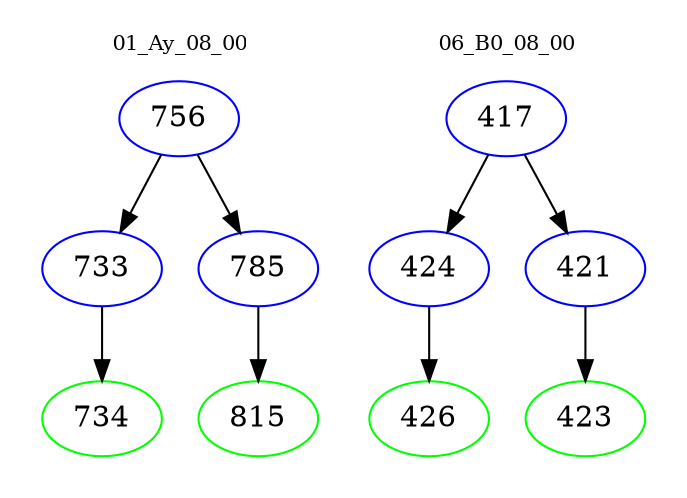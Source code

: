 digraph{
subgraph cluster_0 {
color = white
label = "01_Ay_08_00";
fontsize=10;
T0_756 [label="756", color="blue"]
T0_756 -> T0_733 [color="black"]
T0_733 [label="733", color="blue"]
T0_733 -> T0_734 [color="black"]
T0_734 [label="734", color="green"]
T0_756 -> T0_785 [color="black"]
T0_785 [label="785", color="blue"]
T0_785 -> T0_815 [color="black"]
T0_815 [label="815", color="green"]
}
subgraph cluster_1 {
color = white
label = "06_B0_08_00";
fontsize=10;
T1_417 [label="417", color="blue"]
T1_417 -> T1_424 [color="black"]
T1_424 [label="424", color="blue"]
T1_424 -> T1_426 [color="black"]
T1_426 [label="426", color="green"]
T1_417 -> T1_421 [color="black"]
T1_421 [label="421", color="blue"]
T1_421 -> T1_423 [color="black"]
T1_423 [label="423", color="green"]
}
}
